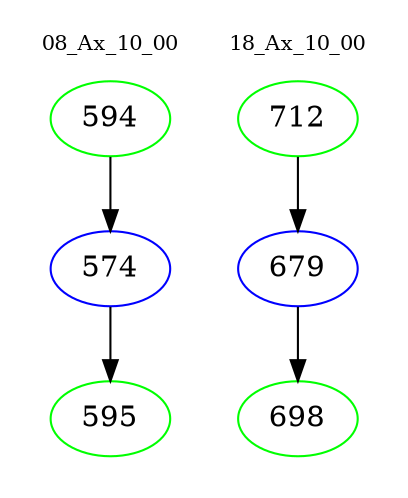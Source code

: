 digraph{
subgraph cluster_0 {
color = white
label = "08_Ax_10_00";
fontsize=10;
T0_594 [label="594", color="green"]
T0_594 -> T0_574 [color="black"]
T0_574 [label="574", color="blue"]
T0_574 -> T0_595 [color="black"]
T0_595 [label="595", color="green"]
}
subgraph cluster_1 {
color = white
label = "18_Ax_10_00";
fontsize=10;
T1_712 [label="712", color="green"]
T1_712 -> T1_679 [color="black"]
T1_679 [label="679", color="blue"]
T1_679 -> T1_698 [color="black"]
T1_698 [label="698", color="green"]
}
}
